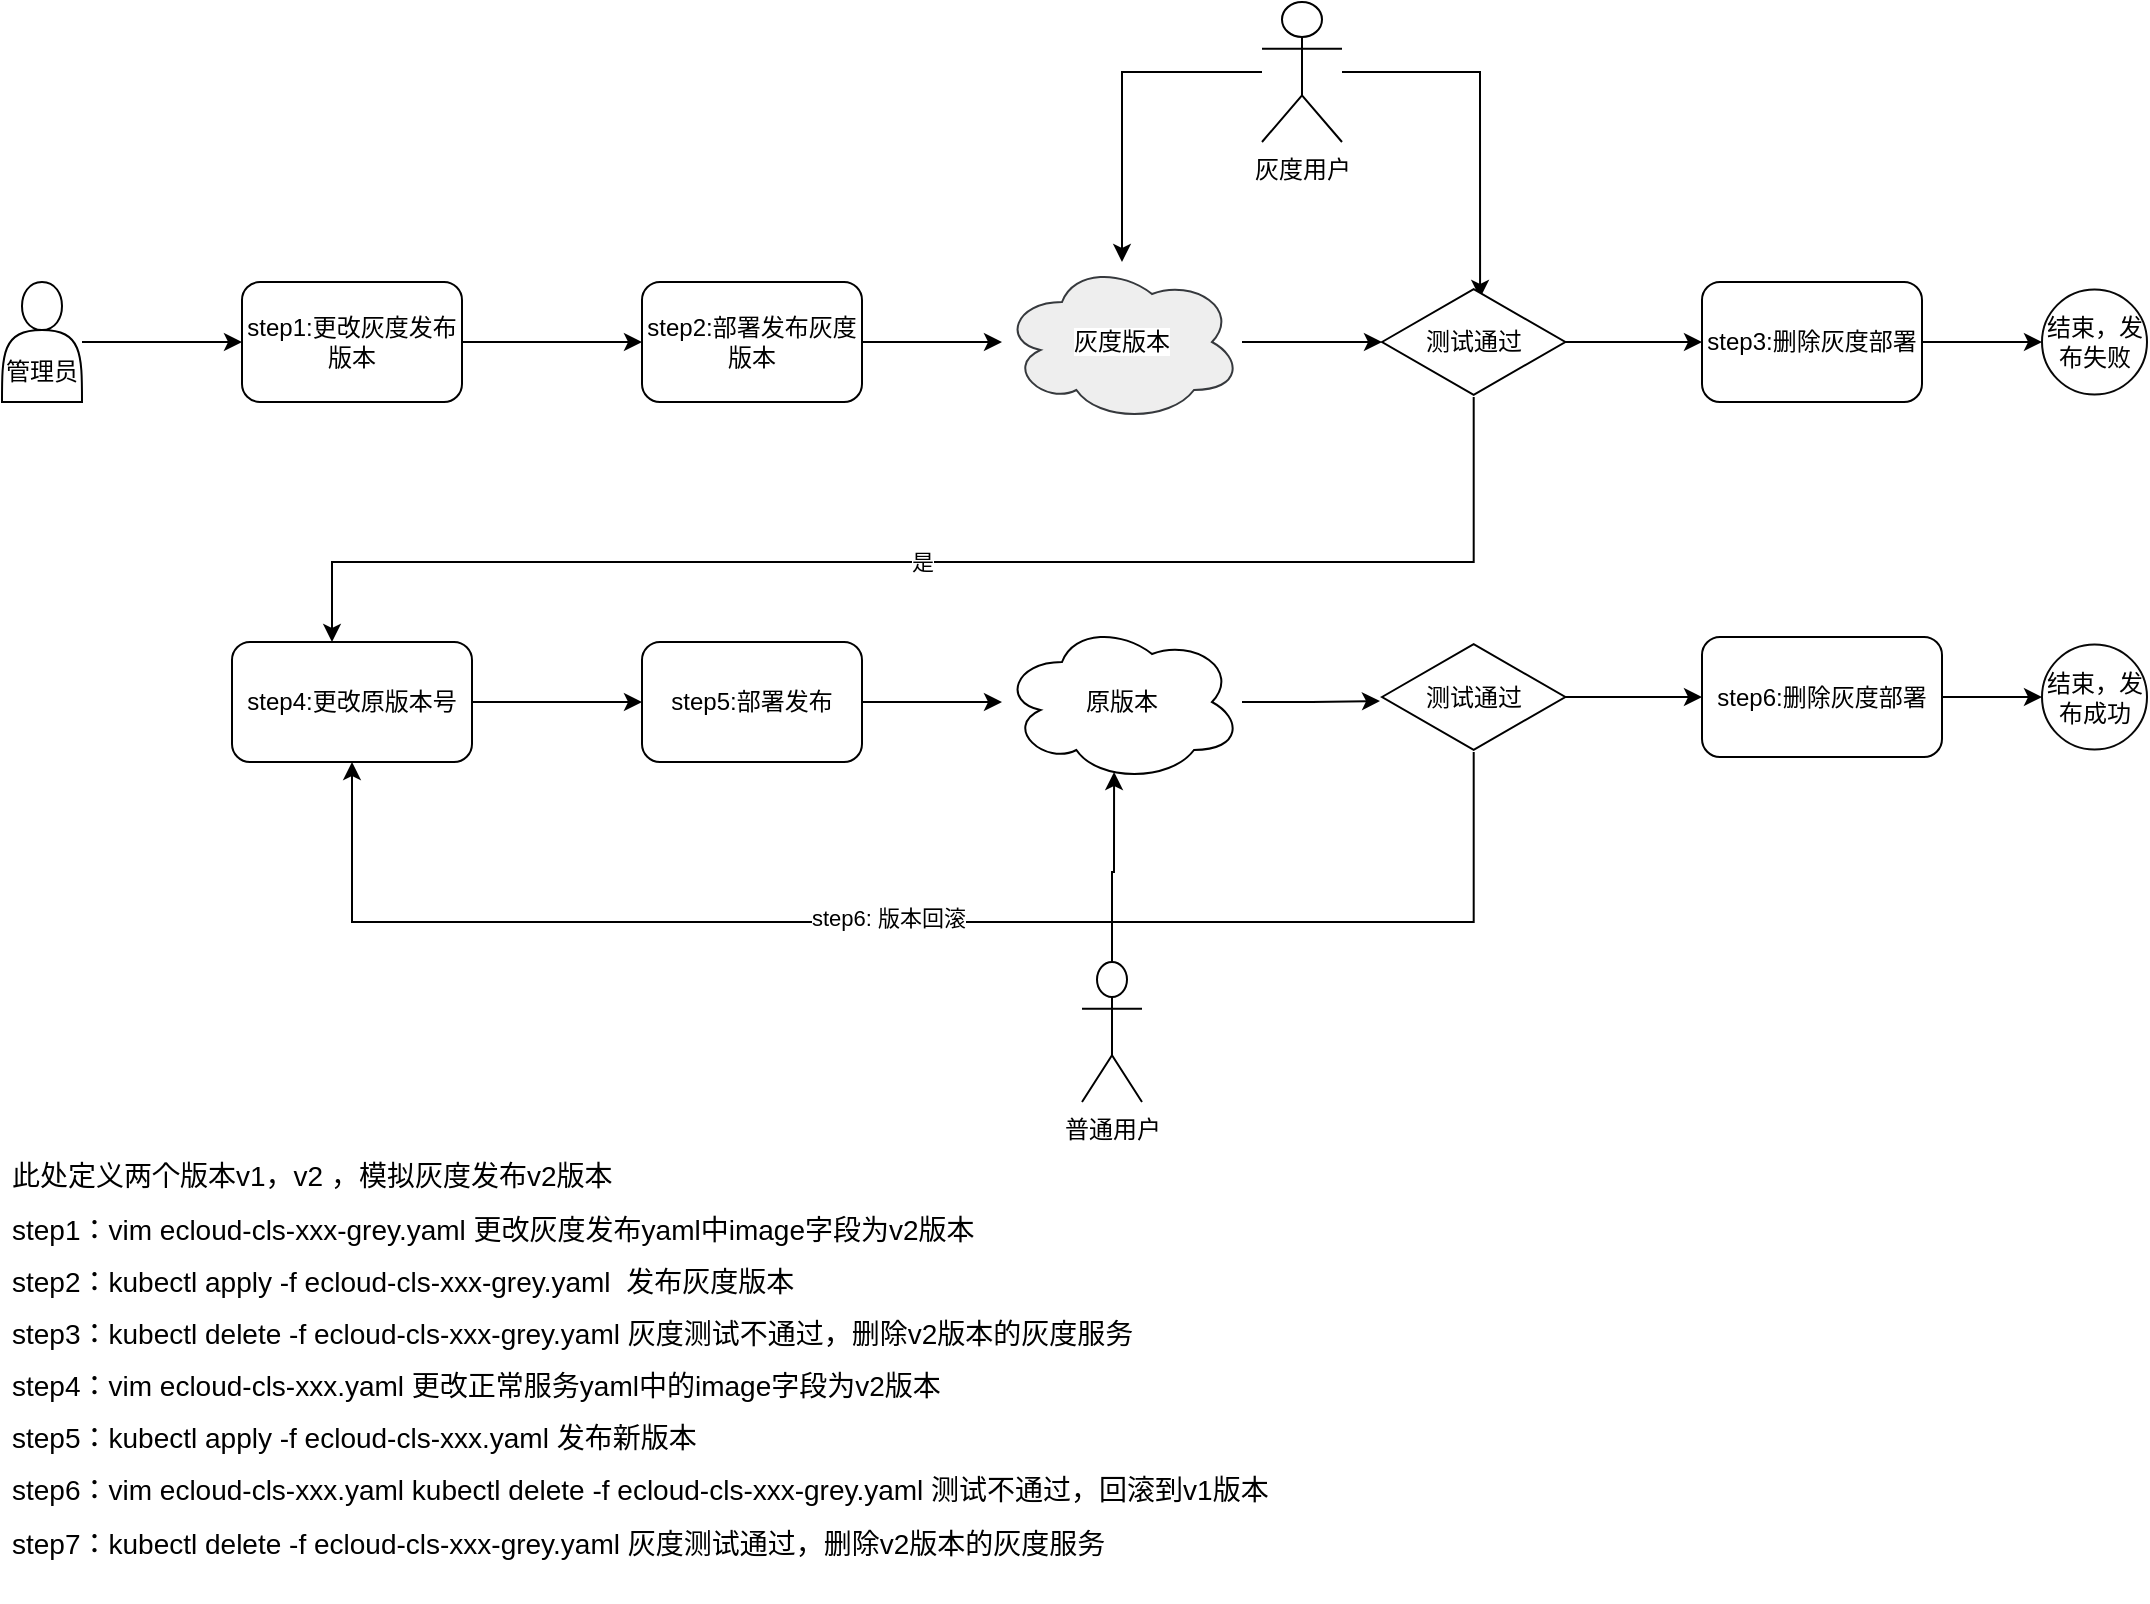 <mxfile version="15.2.9" type="github">
  <diagram id="ugMrJ2SwBn2UvXni3Bcu" name="第 1 页">
    <mxGraphModel dx="1422" dy="839" grid="1" gridSize="10" guides="1" tooltips="1" connect="1" arrows="1" fold="1" page="1" pageScale="1" pageWidth="4681" pageHeight="3300" math="0" shadow="0">
      <root>
        <mxCell id="0" />
        <mxCell id="1" parent="0" />
        <mxCell id="7SeQbiUmD9JgyTHyvXim-3" style="edgeStyle=orthogonalEdgeStyle;rounded=0;orthogonalLoop=1;jettySize=auto;html=1;" edge="1" parent="1" source="7SeQbiUmD9JgyTHyvXim-2" target="7SeQbiUmD9JgyTHyvXim-4">
          <mxGeometry relative="1" as="geometry">
            <mxPoint x="350" y="640" as="targetPoint" />
          </mxGeometry>
        </mxCell>
        <mxCell id="7SeQbiUmD9JgyTHyvXim-2" value="&lt;br&gt;&lt;br&gt;管理员" style="shape=actor;whiteSpace=wrap;html=1;" vertex="1" parent="1">
          <mxGeometry x="200" y="610" width="40" height="60" as="geometry" />
        </mxCell>
        <mxCell id="7SeQbiUmD9JgyTHyvXim-5" style="edgeStyle=orthogonalEdgeStyle;rounded=0;orthogonalLoop=1;jettySize=auto;html=1;" edge="1" parent="1" source="7SeQbiUmD9JgyTHyvXim-4" target="7SeQbiUmD9JgyTHyvXim-6">
          <mxGeometry relative="1" as="geometry">
            <mxPoint x="520" y="640" as="targetPoint" />
          </mxGeometry>
        </mxCell>
        <mxCell id="7SeQbiUmD9JgyTHyvXim-4" value="step1:更改灰度发布版本" style="rounded=1;whiteSpace=wrap;html=1;" vertex="1" parent="1">
          <mxGeometry x="320" y="610" width="110" height="60" as="geometry" />
        </mxCell>
        <mxCell id="7SeQbiUmD9JgyTHyvXim-8" style="edgeStyle=orthogonalEdgeStyle;rounded=0;orthogonalLoop=1;jettySize=auto;html=1;" edge="1" parent="1" source="7SeQbiUmD9JgyTHyvXim-6" target="7SeQbiUmD9JgyTHyvXim-9">
          <mxGeometry relative="1" as="geometry">
            <mxPoint x="750" y="640" as="targetPoint" />
          </mxGeometry>
        </mxCell>
        <mxCell id="7SeQbiUmD9JgyTHyvXim-6" value="step2:部署发布灰度版本" style="rounded=1;whiteSpace=wrap;html=1;" vertex="1" parent="1">
          <mxGeometry x="520" y="610" width="110" height="60" as="geometry" />
        </mxCell>
        <mxCell id="7SeQbiUmD9JgyTHyvXim-14" style="edgeStyle=orthogonalEdgeStyle;rounded=0;orthogonalLoop=1;jettySize=auto;html=1;" edge="1" parent="1" source="7SeQbiUmD9JgyTHyvXim-9" target="7SeQbiUmD9JgyTHyvXim-15">
          <mxGeometry relative="1" as="geometry">
            <mxPoint x="920" y="640" as="targetPoint" />
          </mxGeometry>
        </mxCell>
        <mxCell id="7SeQbiUmD9JgyTHyvXim-9" value="&lt;span style=&quot;background-color: rgb(255 , 255 , 255)&quot;&gt;灰度版本&lt;/span&gt;" style="ellipse;shape=cloud;whiteSpace=wrap;html=1;strokeColor=#36393d;fillColor=#eeeeee;" vertex="1" parent="1">
          <mxGeometry x="700" y="600" width="120" height="80" as="geometry" />
        </mxCell>
        <mxCell id="7SeQbiUmD9JgyTHyvXim-11" value="" style="edgeStyle=orthogonalEdgeStyle;rounded=0;orthogonalLoop=1;jettySize=auto;html=1;" edge="1" parent="1" source="7SeQbiUmD9JgyTHyvXim-10" target="7SeQbiUmD9JgyTHyvXim-9">
          <mxGeometry relative="1" as="geometry" />
        </mxCell>
        <mxCell id="7SeQbiUmD9JgyTHyvXim-44" style="edgeStyle=orthogonalEdgeStyle;rounded=0;orthogonalLoop=1;jettySize=auto;html=1;entryX=0.535;entryY=0.1;entryDx=0;entryDy=0;entryPerimeter=0;" edge="1" parent="1" source="7SeQbiUmD9JgyTHyvXim-10" target="7SeQbiUmD9JgyTHyvXim-15">
          <mxGeometry relative="1" as="geometry" />
        </mxCell>
        <mxCell id="7SeQbiUmD9JgyTHyvXim-10" value="灰度用户" style="shape=umlActor;verticalLabelPosition=bottom;verticalAlign=top;html=1;" vertex="1" parent="1">
          <mxGeometry x="830" y="470" width="40" height="70" as="geometry" />
        </mxCell>
        <mxCell id="7SeQbiUmD9JgyTHyvXim-19" style="edgeStyle=orthogonalEdgeStyle;rounded=0;orthogonalLoop=1;jettySize=auto;html=1;" edge="1" parent="1" source="7SeQbiUmD9JgyTHyvXim-15" target="7SeQbiUmD9JgyTHyvXim-18">
          <mxGeometry relative="1" as="geometry">
            <Array as="points">
              <mxPoint x="936" y="750" />
              <mxPoint x="365" y="750" />
            </Array>
          </mxGeometry>
        </mxCell>
        <mxCell id="7SeQbiUmD9JgyTHyvXim-58" value="是" style="edgeLabel;html=1;align=center;verticalAlign=middle;resizable=0;points=[];" vertex="1" connectable="0" parent="7SeQbiUmD9JgyTHyvXim-19">
          <mxGeometry x="-0.185" y="5" relative="1" as="geometry">
            <mxPoint x="-76" y="-5" as="offset" />
          </mxGeometry>
        </mxCell>
        <mxCell id="7SeQbiUmD9JgyTHyvXim-51" style="edgeStyle=orthogonalEdgeStyle;rounded=0;orthogonalLoop=1;jettySize=auto;html=1;" edge="1" parent="1" source="7SeQbiUmD9JgyTHyvXim-15" target="7SeQbiUmD9JgyTHyvXim-50">
          <mxGeometry relative="1" as="geometry" />
        </mxCell>
        <mxCell id="7SeQbiUmD9JgyTHyvXim-15" value="测试通过" style="html=1;whiteSpace=wrap;aspect=fixed;shape=isoRectangle;" vertex="1" parent="1">
          <mxGeometry x="890" y="612.5" width="91.67" height="55" as="geometry" />
        </mxCell>
        <mxCell id="7SeQbiUmD9JgyTHyvXim-20" style="edgeStyle=orthogonalEdgeStyle;rounded=0;orthogonalLoop=1;jettySize=auto;html=1;" edge="1" parent="1" source="7SeQbiUmD9JgyTHyvXim-18" target="7SeQbiUmD9JgyTHyvXim-21">
          <mxGeometry relative="1" as="geometry">
            <mxPoint x="520" y="820" as="targetPoint" />
          </mxGeometry>
        </mxCell>
        <mxCell id="7SeQbiUmD9JgyTHyvXim-18" value="step4:更改原版本号" style="rounded=1;whiteSpace=wrap;html=1;" vertex="1" parent="1">
          <mxGeometry x="315" y="790" width="120" height="60" as="geometry" />
        </mxCell>
        <mxCell id="7SeQbiUmD9JgyTHyvXim-23" value="" style="edgeStyle=orthogonalEdgeStyle;rounded=0;orthogonalLoop=1;jettySize=auto;html=1;" edge="1" parent="1" source="7SeQbiUmD9JgyTHyvXim-21" target="7SeQbiUmD9JgyTHyvXim-24">
          <mxGeometry relative="1" as="geometry">
            <mxPoint x="730" y="820" as="targetPoint" />
          </mxGeometry>
        </mxCell>
        <mxCell id="7SeQbiUmD9JgyTHyvXim-21" value="step5:部署发布" style="rounded=1;whiteSpace=wrap;html=1;" vertex="1" parent="1">
          <mxGeometry x="520" y="790" width="110" height="60" as="geometry" />
        </mxCell>
        <mxCell id="7SeQbiUmD9JgyTHyvXim-26" style="edgeStyle=orthogonalEdgeStyle;rounded=0;orthogonalLoop=1;jettySize=auto;html=1;entryX=-0.011;entryY=0.536;entryDx=0;entryDy=0;entryPerimeter=0;" edge="1" parent="1" source="7SeQbiUmD9JgyTHyvXim-24" target="7SeQbiUmD9JgyTHyvXim-25">
          <mxGeometry relative="1" as="geometry">
            <mxPoint x="1020" y="820" as="targetPoint" />
          </mxGeometry>
        </mxCell>
        <mxCell id="7SeQbiUmD9JgyTHyvXim-24" value="原版本" style="ellipse;shape=cloud;whiteSpace=wrap;html=1;" vertex="1" parent="1">
          <mxGeometry x="700" y="780" width="120" height="80" as="geometry" />
        </mxCell>
        <mxCell id="7SeQbiUmD9JgyTHyvXim-31" style="edgeStyle=orthogonalEdgeStyle;rounded=0;orthogonalLoop=1;jettySize=auto;html=1;entryX=0.5;entryY=1;entryDx=0;entryDy=0;" edge="1" parent="1" source="7SeQbiUmD9JgyTHyvXim-25" target="7SeQbiUmD9JgyTHyvXim-18">
          <mxGeometry relative="1" as="geometry">
            <Array as="points">
              <mxPoint x="936" y="930" />
              <mxPoint x="375" y="930" />
            </Array>
          </mxGeometry>
        </mxCell>
        <mxCell id="7SeQbiUmD9JgyTHyvXim-33" value="step6:&amp;nbsp;版本回滚" style="edgeLabel;html=1;align=center;verticalAlign=middle;resizable=0;points=[];" vertex="1" connectable="0" parent="7SeQbiUmD9JgyTHyvXim-31">
          <mxGeometry x="0.043" y="-2" relative="1" as="geometry">
            <mxPoint as="offset" />
          </mxGeometry>
        </mxCell>
        <mxCell id="7SeQbiUmD9JgyTHyvXim-56" style="edgeStyle=orthogonalEdgeStyle;rounded=0;orthogonalLoop=1;jettySize=auto;html=1;entryX=0;entryY=0.5;entryDx=0;entryDy=0;" edge="1" parent="1" source="7SeQbiUmD9JgyTHyvXim-25" target="7SeQbiUmD9JgyTHyvXim-55">
          <mxGeometry relative="1" as="geometry" />
        </mxCell>
        <mxCell id="7SeQbiUmD9JgyTHyvXim-25" value="测试通过" style="html=1;whiteSpace=wrap;aspect=fixed;shape=isoRectangle;" vertex="1" parent="1">
          <mxGeometry x="890" y="790" width="91.67" height="55" as="geometry" />
        </mxCell>
        <mxCell id="7SeQbiUmD9JgyTHyvXim-30" value="结束，发布成功" style="ellipse;whiteSpace=wrap;html=1;aspect=fixed;strokeColor=#080808;" vertex="1" parent="1">
          <mxGeometry x="1220" y="791.25" width="52.5" height="52.5" as="geometry" />
        </mxCell>
        <mxCell id="7SeQbiUmD9JgyTHyvXim-36" style="edgeStyle=orthogonalEdgeStyle;rounded=0;orthogonalLoop=1;jettySize=auto;html=1;exitX=0.5;exitY=0;exitDx=0;exitDy=0;exitPerimeter=0;entryX=0.467;entryY=0.938;entryDx=0;entryDy=0;entryPerimeter=0;" edge="1" parent="1" source="7SeQbiUmD9JgyTHyvXim-35" target="7SeQbiUmD9JgyTHyvXim-24">
          <mxGeometry relative="1" as="geometry" />
        </mxCell>
        <mxCell id="7SeQbiUmD9JgyTHyvXim-35" value="普通用户" style="shape=umlActor;verticalLabelPosition=bottom;verticalAlign=top;html=1;" vertex="1" parent="1">
          <mxGeometry x="740" y="950" width="30" height="70" as="geometry" />
        </mxCell>
        <mxCell id="7SeQbiUmD9JgyTHyvXim-47" value="结束，发布失败" style="ellipse;whiteSpace=wrap;html=1;aspect=fixed;strokeColor=#080808;" vertex="1" parent="1">
          <mxGeometry x="1220" y="613.75" width="52.5" height="52.5" as="geometry" />
        </mxCell>
        <mxCell id="7SeQbiUmD9JgyTHyvXim-52" style="edgeStyle=orthogonalEdgeStyle;rounded=0;orthogonalLoop=1;jettySize=auto;html=1;entryX=0;entryY=0.5;entryDx=0;entryDy=0;" edge="1" parent="1" source="7SeQbiUmD9JgyTHyvXim-50" target="7SeQbiUmD9JgyTHyvXim-47">
          <mxGeometry relative="1" as="geometry" />
        </mxCell>
        <mxCell id="7SeQbiUmD9JgyTHyvXim-50" value="step3:删除灰度部署" style="rounded=1;whiteSpace=wrap;html=1;" vertex="1" parent="1">
          <mxGeometry x="1050" y="610" width="110" height="60" as="geometry" />
        </mxCell>
        <mxCell id="7SeQbiUmD9JgyTHyvXim-54" value="&lt;h1 style=&quot;font-size: 14px&quot;&gt;&lt;span style=&quot;font-weight: normal&quot;&gt;&lt;font style=&quot;font-size: 14px&quot;&gt;此处定义两个版本v1，v2 ，模拟灰度发布v2版本&lt;/font&gt;&lt;/span&gt;&lt;/h1&gt;&lt;h1 style=&quot;font-size: 14px&quot;&gt;&lt;span style=&quot;font-weight: normal&quot;&gt;&lt;font style=&quot;font-size: 14px&quot;&gt;step1：vim ecloud-cls-xxx-grey.yaml 更改灰度发布yaml中image字段为v2版本&lt;/font&gt;&lt;/span&gt;&lt;/h1&gt;&lt;h1 style=&quot;font-size: 14px&quot;&gt;&lt;span style=&quot;font-weight: normal&quot;&gt;&lt;font style=&quot;font-size: 14px&quot;&gt;step2：kubectl apply -f ecloud-cls-xxx-grey.yaml&amp;nbsp; 发布灰度版本&lt;/font&gt;&lt;/span&gt;&lt;/h1&gt;&lt;h1 style=&quot;font-size: 14px&quot;&gt;&lt;span style=&quot;font-weight: normal&quot;&gt;&lt;font style=&quot;font-size: 14px&quot;&gt;step3：kubectl delete -f ecloud-cls-xxx-grey.yaml 灰度测试不通过，删除v2版本的灰度服务&lt;/font&gt;&lt;/span&gt;&lt;/h1&gt;&lt;h1 style=&quot;font-size: 14px&quot;&gt;&lt;span style=&quot;font-weight: normal&quot;&gt;&lt;font style=&quot;font-size: 14px&quot;&gt;step4：vim ecloud-cls-xxx.yaml 更改正常服务yaml中的image字段为v2版本&lt;/font&gt;&lt;/span&gt;&lt;/h1&gt;&lt;h1 style=&quot;font-size: 14px&quot;&gt;&lt;span style=&quot;font-weight: normal&quot;&gt;&lt;font style=&quot;font-size: 14px&quot;&gt;step5：kubectl apply -f ecloud-cls-xxx.yaml 发布新版本&lt;/font&gt;&lt;/span&gt;&lt;/h1&gt;&lt;h1 style=&quot;font-size: 14px&quot;&gt;&lt;span style=&quot;font-weight: normal&quot;&gt;&lt;font style=&quot;font-size: 14px&quot;&gt;step6：vim ecloud-cls-xxx.yaml kubectl delete -f ecloud-cls-xxx-grey.yaml 测试不通过，回滚到v1版本&lt;/font&gt;&lt;/span&gt;&lt;/h1&gt;&lt;div&gt;&lt;font&gt;&lt;span style=&quot;font-size: 14px&quot;&gt;step7：kubectl delete -f ecloud-cls-xxx-grey.yaml 灰度测试通过，删除v2版本的灰度服务&lt;/span&gt;&lt;br&gt;&lt;/font&gt;&lt;/div&gt;" style="text;html=1;strokeColor=none;fillColor=none;spacing=5;spacingTop=-20;whiteSpace=wrap;overflow=hidden;rounded=0;" vertex="1" parent="1">
          <mxGeometry x="200" y="1050" width="670" height="220" as="geometry" />
        </mxCell>
        <mxCell id="7SeQbiUmD9JgyTHyvXim-57" style="edgeStyle=orthogonalEdgeStyle;rounded=0;orthogonalLoop=1;jettySize=auto;html=1;entryX=0;entryY=0.5;entryDx=0;entryDy=0;" edge="1" parent="1" source="7SeQbiUmD9JgyTHyvXim-55" target="7SeQbiUmD9JgyTHyvXim-30">
          <mxGeometry relative="1" as="geometry" />
        </mxCell>
        <mxCell id="7SeQbiUmD9JgyTHyvXim-55" value="step6:删除灰度部署" style="rounded=1;whiteSpace=wrap;html=1;" vertex="1" parent="1">
          <mxGeometry x="1050" y="787.5" width="120" height="60" as="geometry" />
        </mxCell>
      </root>
    </mxGraphModel>
  </diagram>
</mxfile>
